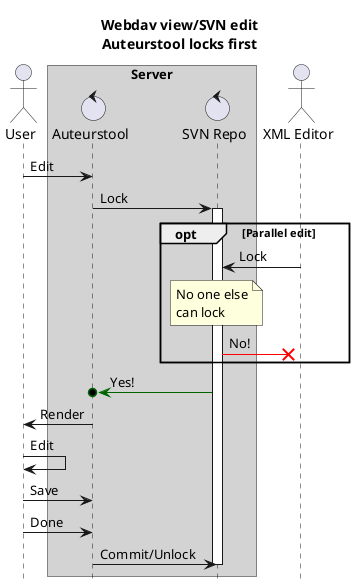 @startuml

' Define the actors
actor User
box "Server" #LightGray
    control Auteurstool as AUT
    control "SVN Repo" as SVN
end box
actor "XML Editor" as XML

title
    Webdav view/SVN edit
    Auteurstool locks first
end title
hide footbox
User->AUT: Edit
AUT->SVN: Lock
activate SVN
opt Parallel edit
    XML->SVN: Lock
    note over SVN
        No one else
        can lock
    end note
    SVN -[#red]x XML: No!
end
SVN -[#darkgreen]>o AUT: Yes!
AUT -> User: Render
User -> User: Edit
User -> AUT: Save
User -> AUT: Done
AUT -> SVN: Commit/Unlock
deactivate SVN
@enduml


